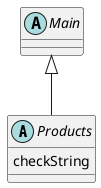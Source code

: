 @startuml
'https://plantuml.com/class-diagram

abstract class Products{

    checkString

}

abstract class Main

Main <|-- Products

@enduml